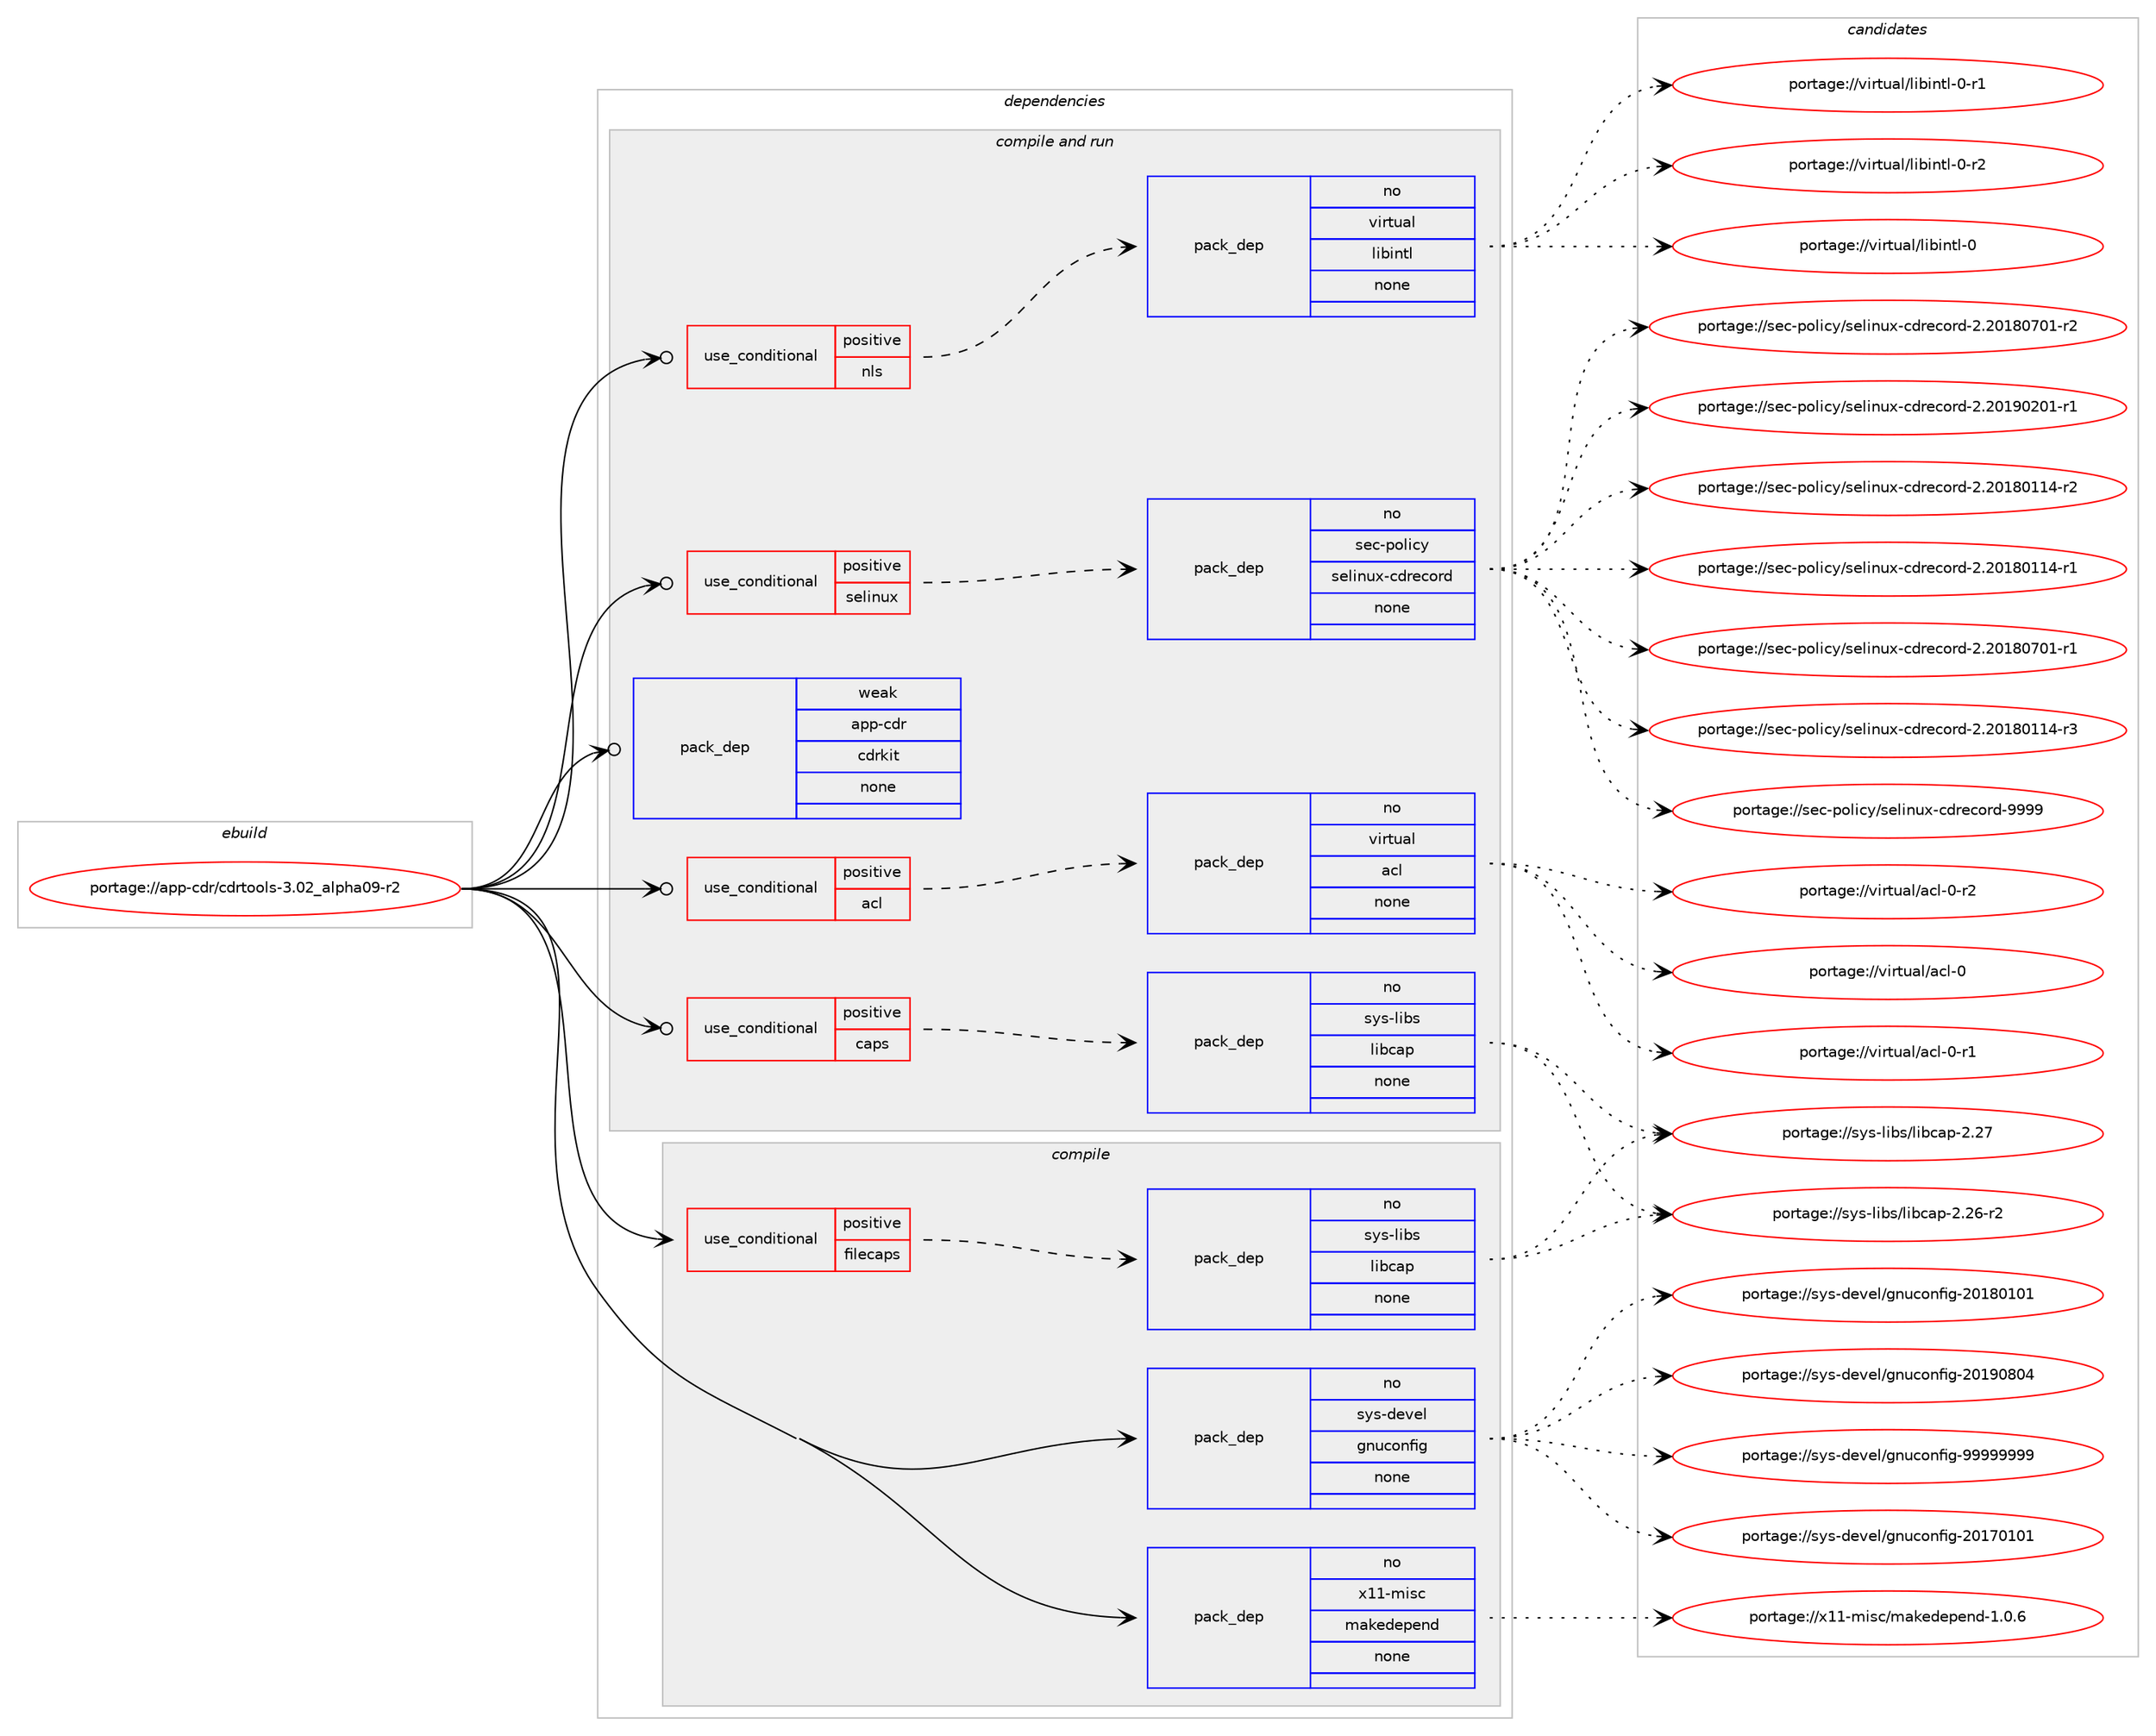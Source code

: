 digraph prolog {

# *************
# Graph options
# *************

newrank=true;
concentrate=true;
compound=true;
graph [rankdir=LR,fontname=Helvetica,fontsize=10,ranksep=1.5];#, ranksep=2.5, nodesep=0.2];
edge  [arrowhead=vee];
node  [fontname=Helvetica,fontsize=10];

# **********
# The ebuild
# **********

subgraph cluster_leftcol {
color=gray;
rank=same;
label=<<i>ebuild</i>>;
id [label="portage://app-cdr/cdrtools-3.02_alpha09-r2", color=red, width=4, href="../app-cdr/cdrtools-3.02_alpha09-r2.svg"];
}

# ****************
# The dependencies
# ****************

subgraph cluster_midcol {
color=gray;
label=<<i>dependencies</i>>;
subgraph cluster_compile {
fillcolor="#eeeeee";
style=filled;
label=<<i>compile</i>>;
subgraph cond3059 {
dependency11464 [label=<<TABLE BORDER="0" CELLBORDER="1" CELLSPACING="0" CELLPADDING="4"><TR><TD ROWSPAN="3" CELLPADDING="10">use_conditional</TD></TR><TR><TD>positive</TD></TR><TR><TD>filecaps</TD></TR></TABLE>>, shape=none, color=red];
subgraph pack8216 {
dependency11465 [label=<<TABLE BORDER="0" CELLBORDER="1" CELLSPACING="0" CELLPADDING="4" WIDTH="220"><TR><TD ROWSPAN="6" CELLPADDING="30">pack_dep</TD></TR><TR><TD WIDTH="110">no</TD></TR><TR><TD>sys-libs</TD></TR><TR><TD>libcap</TD></TR><TR><TD>none</TD></TR><TR><TD></TD></TR></TABLE>>, shape=none, color=blue];
}
dependency11464:e -> dependency11465:w [weight=20,style="dashed",arrowhead="vee"];
}
id:e -> dependency11464:w [weight=20,style="solid",arrowhead="vee"];
subgraph pack8217 {
dependency11466 [label=<<TABLE BORDER="0" CELLBORDER="1" CELLSPACING="0" CELLPADDING="4" WIDTH="220"><TR><TD ROWSPAN="6" CELLPADDING="30">pack_dep</TD></TR><TR><TD WIDTH="110">no</TD></TR><TR><TD>sys-devel</TD></TR><TR><TD>gnuconfig</TD></TR><TR><TD>none</TD></TR><TR><TD></TD></TR></TABLE>>, shape=none, color=blue];
}
id:e -> dependency11466:w [weight=20,style="solid",arrowhead="vee"];
subgraph pack8218 {
dependency11467 [label=<<TABLE BORDER="0" CELLBORDER="1" CELLSPACING="0" CELLPADDING="4" WIDTH="220"><TR><TD ROWSPAN="6" CELLPADDING="30">pack_dep</TD></TR><TR><TD WIDTH="110">no</TD></TR><TR><TD>x11-misc</TD></TR><TR><TD>makedepend</TD></TR><TR><TD>none</TD></TR><TR><TD></TD></TR></TABLE>>, shape=none, color=blue];
}
id:e -> dependency11467:w [weight=20,style="solid",arrowhead="vee"];
}
subgraph cluster_compileandrun {
fillcolor="#eeeeee";
style=filled;
label=<<i>compile and run</i>>;
subgraph cond3060 {
dependency11468 [label=<<TABLE BORDER="0" CELLBORDER="1" CELLSPACING="0" CELLPADDING="4"><TR><TD ROWSPAN="3" CELLPADDING="10">use_conditional</TD></TR><TR><TD>positive</TD></TR><TR><TD>acl</TD></TR></TABLE>>, shape=none, color=red];
subgraph pack8219 {
dependency11469 [label=<<TABLE BORDER="0" CELLBORDER="1" CELLSPACING="0" CELLPADDING="4" WIDTH="220"><TR><TD ROWSPAN="6" CELLPADDING="30">pack_dep</TD></TR><TR><TD WIDTH="110">no</TD></TR><TR><TD>virtual</TD></TR><TR><TD>acl</TD></TR><TR><TD>none</TD></TR><TR><TD></TD></TR></TABLE>>, shape=none, color=blue];
}
dependency11468:e -> dependency11469:w [weight=20,style="dashed",arrowhead="vee"];
}
id:e -> dependency11468:w [weight=20,style="solid",arrowhead="odotvee"];
subgraph cond3061 {
dependency11470 [label=<<TABLE BORDER="0" CELLBORDER="1" CELLSPACING="0" CELLPADDING="4"><TR><TD ROWSPAN="3" CELLPADDING="10">use_conditional</TD></TR><TR><TD>positive</TD></TR><TR><TD>caps</TD></TR></TABLE>>, shape=none, color=red];
subgraph pack8220 {
dependency11471 [label=<<TABLE BORDER="0" CELLBORDER="1" CELLSPACING="0" CELLPADDING="4" WIDTH="220"><TR><TD ROWSPAN="6" CELLPADDING="30">pack_dep</TD></TR><TR><TD WIDTH="110">no</TD></TR><TR><TD>sys-libs</TD></TR><TR><TD>libcap</TD></TR><TR><TD>none</TD></TR><TR><TD></TD></TR></TABLE>>, shape=none, color=blue];
}
dependency11470:e -> dependency11471:w [weight=20,style="dashed",arrowhead="vee"];
}
id:e -> dependency11470:w [weight=20,style="solid",arrowhead="odotvee"];
subgraph cond3062 {
dependency11472 [label=<<TABLE BORDER="0" CELLBORDER="1" CELLSPACING="0" CELLPADDING="4"><TR><TD ROWSPAN="3" CELLPADDING="10">use_conditional</TD></TR><TR><TD>positive</TD></TR><TR><TD>nls</TD></TR></TABLE>>, shape=none, color=red];
subgraph pack8221 {
dependency11473 [label=<<TABLE BORDER="0" CELLBORDER="1" CELLSPACING="0" CELLPADDING="4" WIDTH="220"><TR><TD ROWSPAN="6" CELLPADDING="30">pack_dep</TD></TR><TR><TD WIDTH="110">no</TD></TR><TR><TD>virtual</TD></TR><TR><TD>libintl</TD></TR><TR><TD>none</TD></TR><TR><TD></TD></TR></TABLE>>, shape=none, color=blue];
}
dependency11472:e -> dependency11473:w [weight=20,style="dashed",arrowhead="vee"];
}
id:e -> dependency11472:w [weight=20,style="solid",arrowhead="odotvee"];
subgraph cond3063 {
dependency11474 [label=<<TABLE BORDER="0" CELLBORDER="1" CELLSPACING="0" CELLPADDING="4"><TR><TD ROWSPAN="3" CELLPADDING="10">use_conditional</TD></TR><TR><TD>positive</TD></TR><TR><TD>selinux</TD></TR></TABLE>>, shape=none, color=red];
subgraph pack8222 {
dependency11475 [label=<<TABLE BORDER="0" CELLBORDER="1" CELLSPACING="0" CELLPADDING="4" WIDTH="220"><TR><TD ROWSPAN="6" CELLPADDING="30">pack_dep</TD></TR><TR><TD WIDTH="110">no</TD></TR><TR><TD>sec-policy</TD></TR><TR><TD>selinux-cdrecord</TD></TR><TR><TD>none</TD></TR><TR><TD></TD></TR></TABLE>>, shape=none, color=blue];
}
dependency11474:e -> dependency11475:w [weight=20,style="dashed",arrowhead="vee"];
}
id:e -> dependency11474:w [weight=20,style="solid",arrowhead="odotvee"];
subgraph pack8223 {
dependency11476 [label=<<TABLE BORDER="0" CELLBORDER="1" CELLSPACING="0" CELLPADDING="4" WIDTH="220"><TR><TD ROWSPAN="6" CELLPADDING="30">pack_dep</TD></TR><TR><TD WIDTH="110">weak</TD></TR><TR><TD>app-cdr</TD></TR><TR><TD>cdrkit</TD></TR><TR><TD>none</TD></TR><TR><TD></TD></TR></TABLE>>, shape=none, color=blue];
}
id:e -> dependency11476:w [weight=20,style="solid",arrowhead="odotvee"];
}
subgraph cluster_run {
fillcolor="#eeeeee";
style=filled;
label=<<i>run</i>>;
}
}

# **************
# The candidates
# **************

subgraph cluster_choices {
rank=same;
color=gray;
label=<<i>candidates</i>>;

subgraph choice8216 {
color=black;
nodesep=1;
choiceportage11512111545108105981154710810598999711245504650544511450 [label="portage://sys-libs/libcap-2.26-r2", color=red, width=4,href="../sys-libs/libcap-2.26-r2.svg"];
choiceportage1151211154510810598115471081059899971124550465055 [label="portage://sys-libs/libcap-2.27", color=red, width=4,href="../sys-libs/libcap-2.27.svg"];
dependency11465:e -> choiceportage11512111545108105981154710810598999711245504650544511450:w [style=dotted,weight="100"];
dependency11465:e -> choiceportage1151211154510810598115471081059899971124550465055:w [style=dotted,weight="100"];
}
subgraph choice8217 {
color=black;
nodesep=1;
choiceportage115121115451001011181011084710311011799111110102105103455048495548494849 [label="portage://sys-devel/gnuconfig-20170101", color=red, width=4,href="../sys-devel/gnuconfig-20170101.svg"];
choiceportage115121115451001011181011084710311011799111110102105103455048495648494849 [label="portage://sys-devel/gnuconfig-20180101", color=red, width=4,href="../sys-devel/gnuconfig-20180101.svg"];
choiceportage115121115451001011181011084710311011799111110102105103455048495748564852 [label="portage://sys-devel/gnuconfig-20190804", color=red, width=4,href="../sys-devel/gnuconfig-20190804.svg"];
choiceportage115121115451001011181011084710311011799111110102105103455757575757575757 [label="portage://sys-devel/gnuconfig-99999999", color=red, width=4,href="../sys-devel/gnuconfig-99999999.svg"];
dependency11466:e -> choiceportage115121115451001011181011084710311011799111110102105103455048495548494849:w [style=dotted,weight="100"];
dependency11466:e -> choiceportage115121115451001011181011084710311011799111110102105103455048495648494849:w [style=dotted,weight="100"];
dependency11466:e -> choiceportage115121115451001011181011084710311011799111110102105103455048495748564852:w [style=dotted,weight="100"];
dependency11466:e -> choiceportage115121115451001011181011084710311011799111110102105103455757575757575757:w [style=dotted,weight="100"];
}
subgraph choice8218 {
color=black;
nodesep=1;
choiceportage120494945109105115994710997107101100101112101110100454946484654 [label="portage://x11-misc/makedepend-1.0.6", color=red, width=4,href="../x11-misc/makedepend-1.0.6.svg"];
dependency11467:e -> choiceportage120494945109105115994710997107101100101112101110100454946484654:w [style=dotted,weight="100"];
}
subgraph choice8219 {
color=black;
nodesep=1;
choiceportage118105114116117971084797991084548 [label="portage://virtual/acl-0", color=red, width=4,href="../virtual/acl-0.svg"];
choiceportage1181051141161179710847979910845484511449 [label="portage://virtual/acl-0-r1", color=red, width=4,href="../virtual/acl-0-r1.svg"];
choiceportage1181051141161179710847979910845484511450 [label="portage://virtual/acl-0-r2", color=red, width=4,href="../virtual/acl-0-r2.svg"];
dependency11469:e -> choiceportage118105114116117971084797991084548:w [style=dotted,weight="100"];
dependency11469:e -> choiceportage1181051141161179710847979910845484511449:w [style=dotted,weight="100"];
dependency11469:e -> choiceportage1181051141161179710847979910845484511450:w [style=dotted,weight="100"];
}
subgraph choice8220 {
color=black;
nodesep=1;
choiceportage11512111545108105981154710810598999711245504650544511450 [label="portage://sys-libs/libcap-2.26-r2", color=red, width=4,href="../sys-libs/libcap-2.26-r2.svg"];
choiceportage1151211154510810598115471081059899971124550465055 [label="portage://sys-libs/libcap-2.27", color=red, width=4,href="../sys-libs/libcap-2.27.svg"];
dependency11471:e -> choiceportage11512111545108105981154710810598999711245504650544511450:w [style=dotted,weight="100"];
dependency11471:e -> choiceportage1151211154510810598115471081059899971124550465055:w [style=dotted,weight="100"];
}
subgraph choice8221 {
color=black;
nodesep=1;
choiceportage1181051141161179710847108105981051101161084548 [label="portage://virtual/libintl-0", color=red, width=4,href="../virtual/libintl-0.svg"];
choiceportage11810511411611797108471081059810511011610845484511449 [label="portage://virtual/libintl-0-r1", color=red, width=4,href="../virtual/libintl-0-r1.svg"];
choiceportage11810511411611797108471081059810511011610845484511450 [label="portage://virtual/libintl-0-r2", color=red, width=4,href="../virtual/libintl-0-r2.svg"];
dependency11473:e -> choiceportage1181051141161179710847108105981051101161084548:w [style=dotted,weight="100"];
dependency11473:e -> choiceportage11810511411611797108471081059810511011610845484511449:w [style=dotted,weight="100"];
dependency11473:e -> choiceportage11810511411611797108471081059810511011610845484511450:w [style=dotted,weight="100"];
}
subgraph choice8222 {
color=black;
nodesep=1;
choiceportage1151019945112111108105991214711510110810511011712045991001141019911111410045504650484956484949524511449 [label="portage://sec-policy/selinux-cdrecord-2.20180114-r1", color=red, width=4,href="../sec-policy/selinux-cdrecord-2.20180114-r1.svg"];
choiceportage1151019945112111108105991214711510110810511011712045991001141019911111410045504650484956484949524511450 [label="portage://sec-policy/selinux-cdrecord-2.20180114-r2", color=red, width=4,href="../sec-policy/selinux-cdrecord-2.20180114-r2.svg"];
choiceportage1151019945112111108105991214711510110810511011712045991001141019911111410045504650484956484949524511451 [label="portage://sec-policy/selinux-cdrecord-2.20180114-r3", color=red, width=4,href="../sec-policy/selinux-cdrecord-2.20180114-r3.svg"];
choiceportage1151019945112111108105991214711510110810511011712045991001141019911111410045504650484956485548494511449 [label="portage://sec-policy/selinux-cdrecord-2.20180701-r1", color=red, width=4,href="../sec-policy/selinux-cdrecord-2.20180701-r1.svg"];
choiceportage1151019945112111108105991214711510110810511011712045991001141019911111410045504650484956485548494511450 [label="portage://sec-policy/selinux-cdrecord-2.20180701-r2", color=red, width=4,href="../sec-policy/selinux-cdrecord-2.20180701-r2.svg"];
choiceportage1151019945112111108105991214711510110810511011712045991001141019911111410045504650484957485048494511449 [label="portage://sec-policy/selinux-cdrecord-2.20190201-r1", color=red, width=4,href="../sec-policy/selinux-cdrecord-2.20190201-r1.svg"];
choiceportage115101994511211110810599121471151011081051101171204599100114101991111141004557575757 [label="portage://sec-policy/selinux-cdrecord-9999", color=red, width=4,href="../sec-policy/selinux-cdrecord-9999.svg"];
dependency11475:e -> choiceportage1151019945112111108105991214711510110810511011712045991001141019911111410045504650484956484949524511449:w [style=dotted,weight="100"];
dependency11475:e -> choiceportage1151019945112111108105991214711510110810511011712045991001141019911111410045504650484956484949524511450:w [style=dotted,weight="100"];
dependency11475:e -> choiceportage1151019945112111108105991214711510110810511011712045991001141019911111410045504650484956484949524511451:w [style=dotted,weight="100"];
dependency11475:e -> choiceportage1151019945112111108105991214711510110810511011712045991001141019911111410045504650484956485548494511449:w [style=dotted,weight="100"];
dependency11475:e -> choiceportage1151019945112111108105991214711510110810511011712045991001141019911111410045504650484956485548494511450:w [style=dotted,weight="100"];
dependency11475:e -> choiceportage1151019945112111108105991214711510110810511011712045991001141019911111410045504650484957485048494511449:w [style=dotted,weight="100"];
dependency11475:e -> choiceportage115101994511211110810599121471151011081051101171204599100114101991111141004557575757:w [style=dotted,weight="100"];
}
subgraph choice8223 {
color=black;
nodesep=1;
}
}

}
